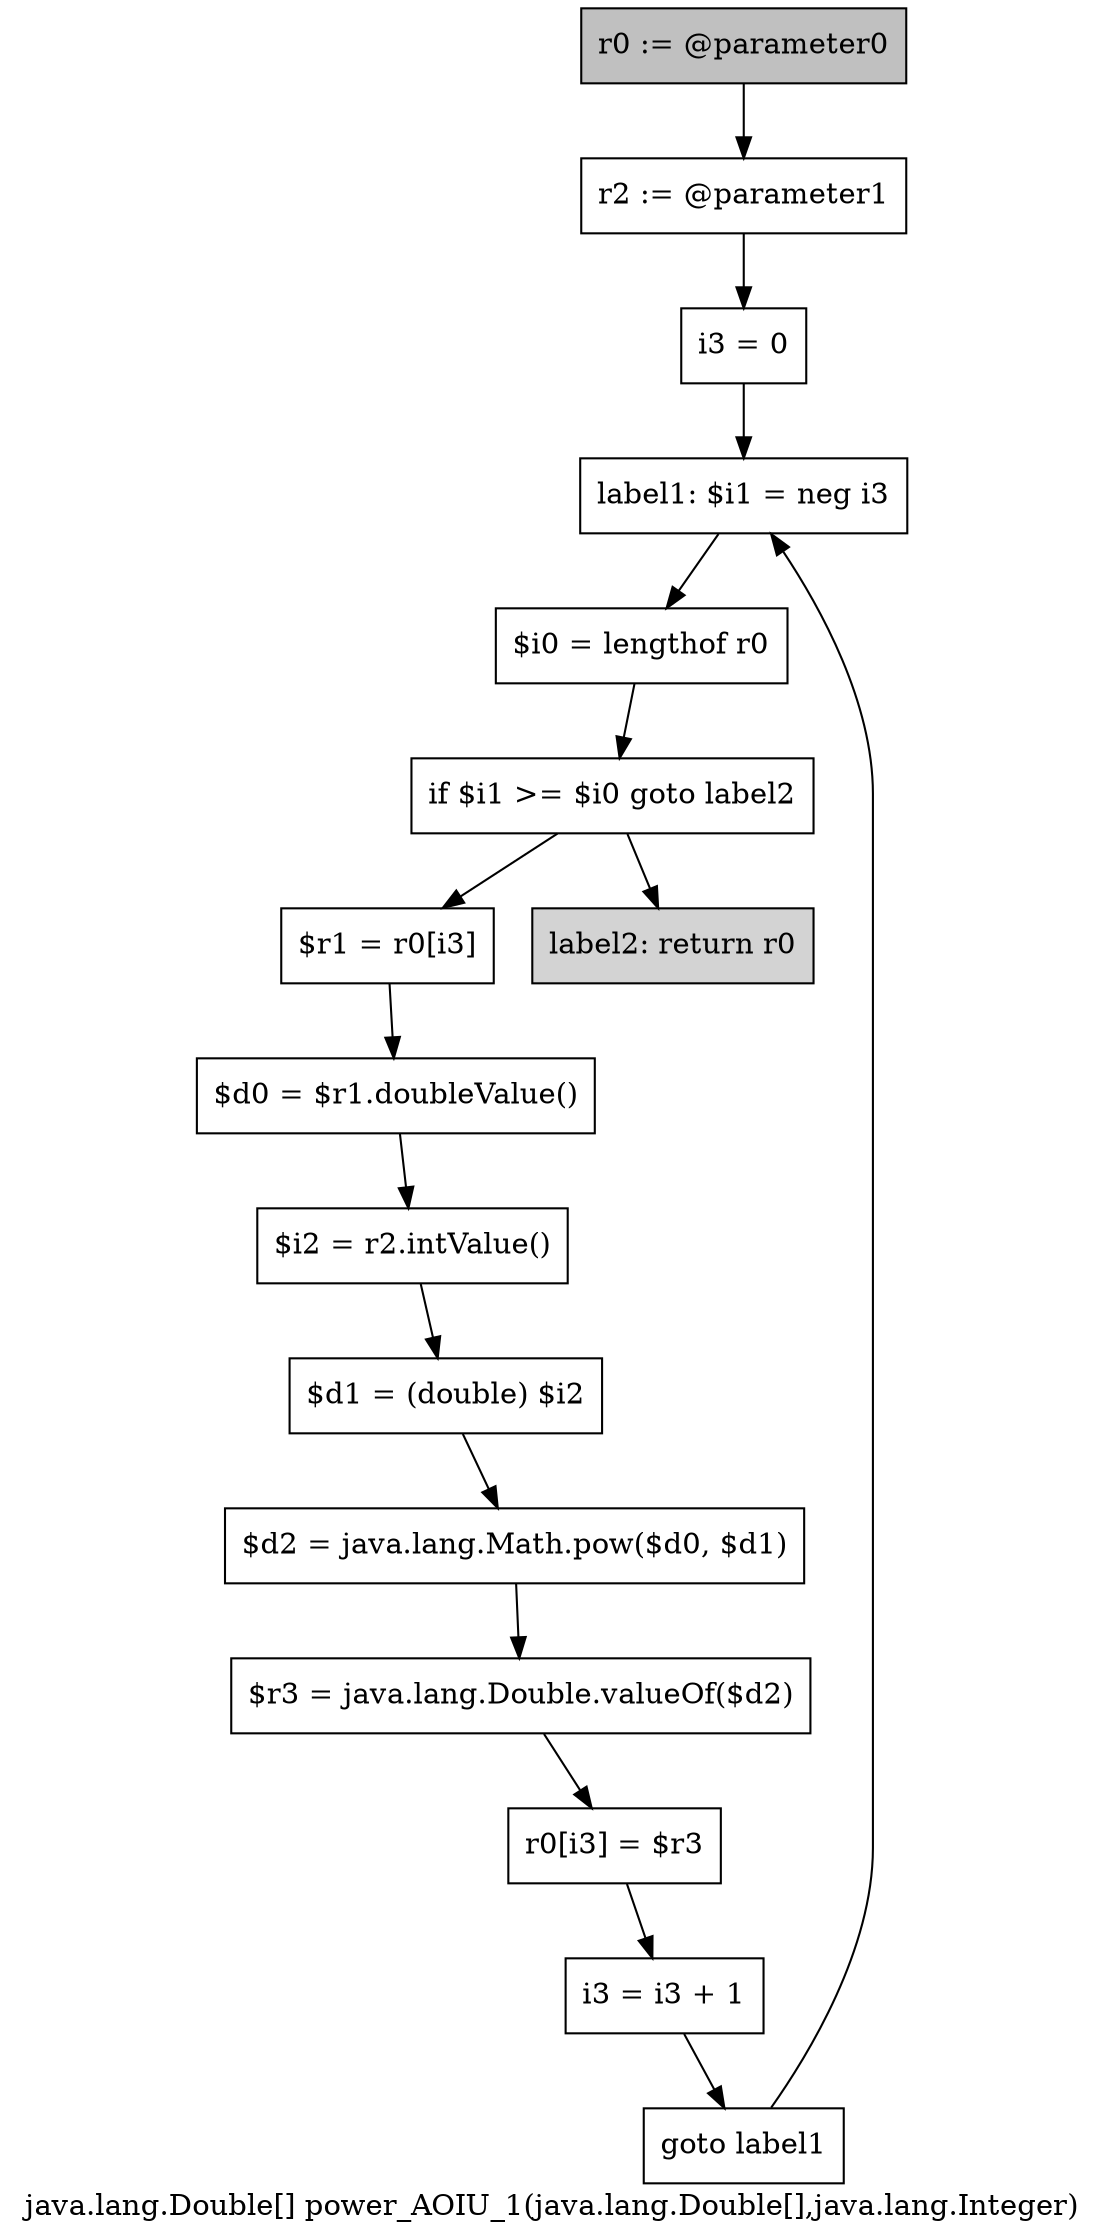 digraph "java.lang.Double[] power_AOIU_1(java.lang.Double[],java.lang.Integer)" {
    label="java.lang.Double[] power_AOIU_1(java.lang.Double[],java.lang.Integer)";
    node [shape=box];
    "0" [style=filled,fillcolor=gray,label="r0 := @parameter0",];
    "1" [label="r2 := @parameter1",];
    "0"->"1";
    "2" [label="i3 = 0",];
    "1"->"2";
    "3" [label="label1: $i1 = neg i3",];
    "2"->"3";
    "4" [label="$i0 = lengthof r0",];
    "3"->"4";
    "5" [label="if $i1 >= $i0 goto label2",];
    "4"->"5";
    "6" [label="$r1 = r0[i3]",];
    "5"->"6";
    "15" [style=filled,fillcolor=lightgray,label="label2: return r0",];
    "5"->"15";
    "7" [label="$d0 = $r1.doubleValue()",];
    "6"->"7";
    "8" [label="$i2 = r2.intValue()",];
    "7"->"8";
    "9" [label="$d1 = (double) $i2",];
    "8"->"9";
    "10" [label="$d2 = java.lang.Math.pow($d0, $d1)",];
    "9"->"10";
    "11" [label="$r3 = java.lang.Double.valueOf($d2)",];
    "10"->"11";
    "12" [label="r0[i3] = $r3",];
    "11"->"12";
    "13" [label="i3 = i3 + 1",];
    "12"->"13";
    "14" [label="goto label1",];
    "13"->"14";
    "14"->"3";
}
